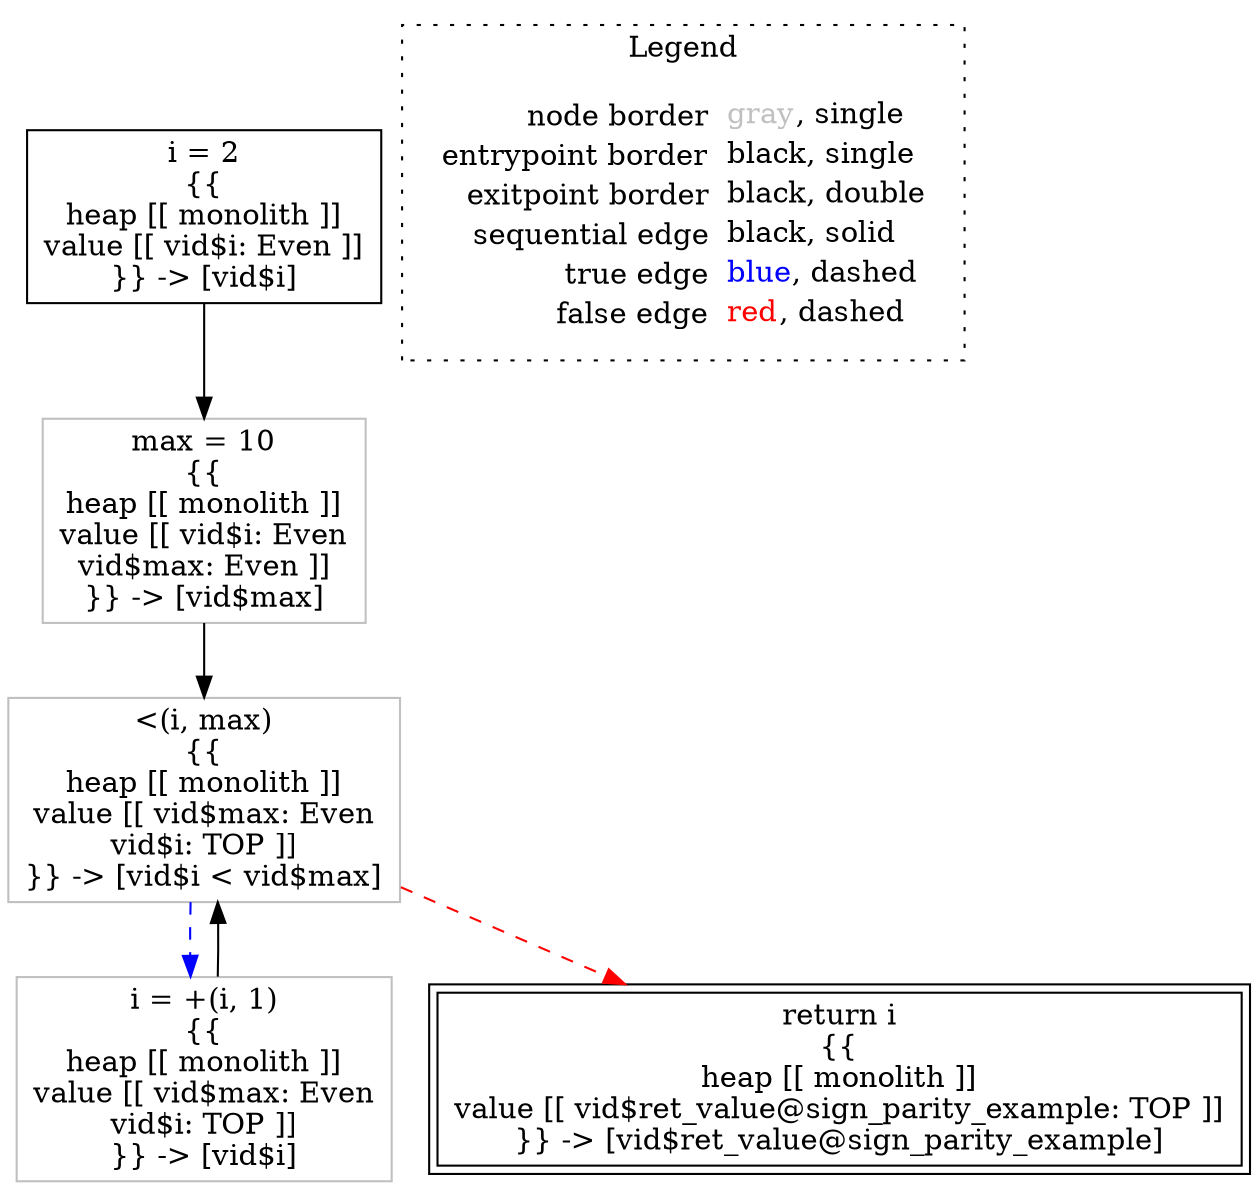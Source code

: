 digraph {
	"node0" [shape="rect",color="black",label=<i = 2<BR/>{{<BR/>heap [[ monolith ]]<BR/>value [[ vid$i: Even ]]<BR/>}} -&gt; [vid$i]>];
	"node1" [shape="rect",color="gray",label=<max = 10<BR/>{{<BR/>heap [[ monolith ]]<BR/>value [[ vid$i: Even<BR/>vid$max: Even ]]<BR/>}} -&gt; [vid$max]>];
	"node2" [shape="rect",color="gray",label=<i = +(i, 1)<BR/>{{<BR/>heap [[ monolith ]]<BR/>value [[ vid$max: Even<BR/>vid$i: TOP ]]<BR/>}} -&gt; [vid$i]>];
	"node3" [shape="rect",color="gray",label=<&lt;(i, max)<BR/>{{<BR/>heap [[ monolith ]]<BR/>value [[ vid$max: Even<BR/>vid$i: TOP ]]<BR/>}} -&gt; [vid$i &lt; vid$max]>];
	"node4" [shape="rect",color="black",peripheries="2",label=<return i<BR/>{{<BR/>heap [[ monolith ]]<BR/>value [[ vid$ret_value@sign_parity_example: TOP ]]<BR/>}} -&gt; [vid$ret_value@sign_parity_example]>];
	"node0" -> "node1" [color="black"];
	"node1" -> "node3" [color="black"];
	"node2" -> "node3" [color="black"];
	"node3" -> "node2" [color="blue",style="dashed"];
	"node3" -> "node4" [color="red",style="dashed"];
subgraph cluster_legend {
	label="Legend";
	style=dotted;
	node [shape=plaintext];
	"legend" [label=<<table border="0" cellpadding="2" cellspacing="0" cellborder="0"><tr><td align="right">node border&nbsp;</td><td align="left"><font color="gray">gray</font>, single</td></tr><tr><td align="right">entrypoint border&nbsp;</td><td align="left"><font color="black">black</font>, single</td></tr><tr><td align="right">exitpoint border&nbsp;</td><td align="left"><font color="black">black</font>, double</td></tr><tr><td align="right">sequential edge&nbsp;</td><td align="left"><font color="black">black</font>, solid</td></tr><tr><td align="right">true edge&nbsp;</td><td align="left"><font color="blue">blue</font>, dashed</td></tr><tr><td align="right">false edge&nbsp;</td><td align="left"><font color="red">red</font>, dashed</td></tr></table>>];
}

}
